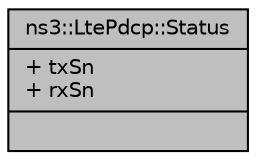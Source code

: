 digraph "ns3::LtePdcp::Status"
{
  edge [fontname="Helvetica",fontsize="10",labelfontname="Helvetica",labelfontsize="10"];
  node [fontname="Helvetica",fontsize="10",shape=record];
  Node1 [label="{ns3::LtePdcp::Status\n|+ txSn\l+ rxSn\l|}",height=0.2,width=0.4,color="black", fillcolor="grey75", style="filled", fontcolor="black"];
}
